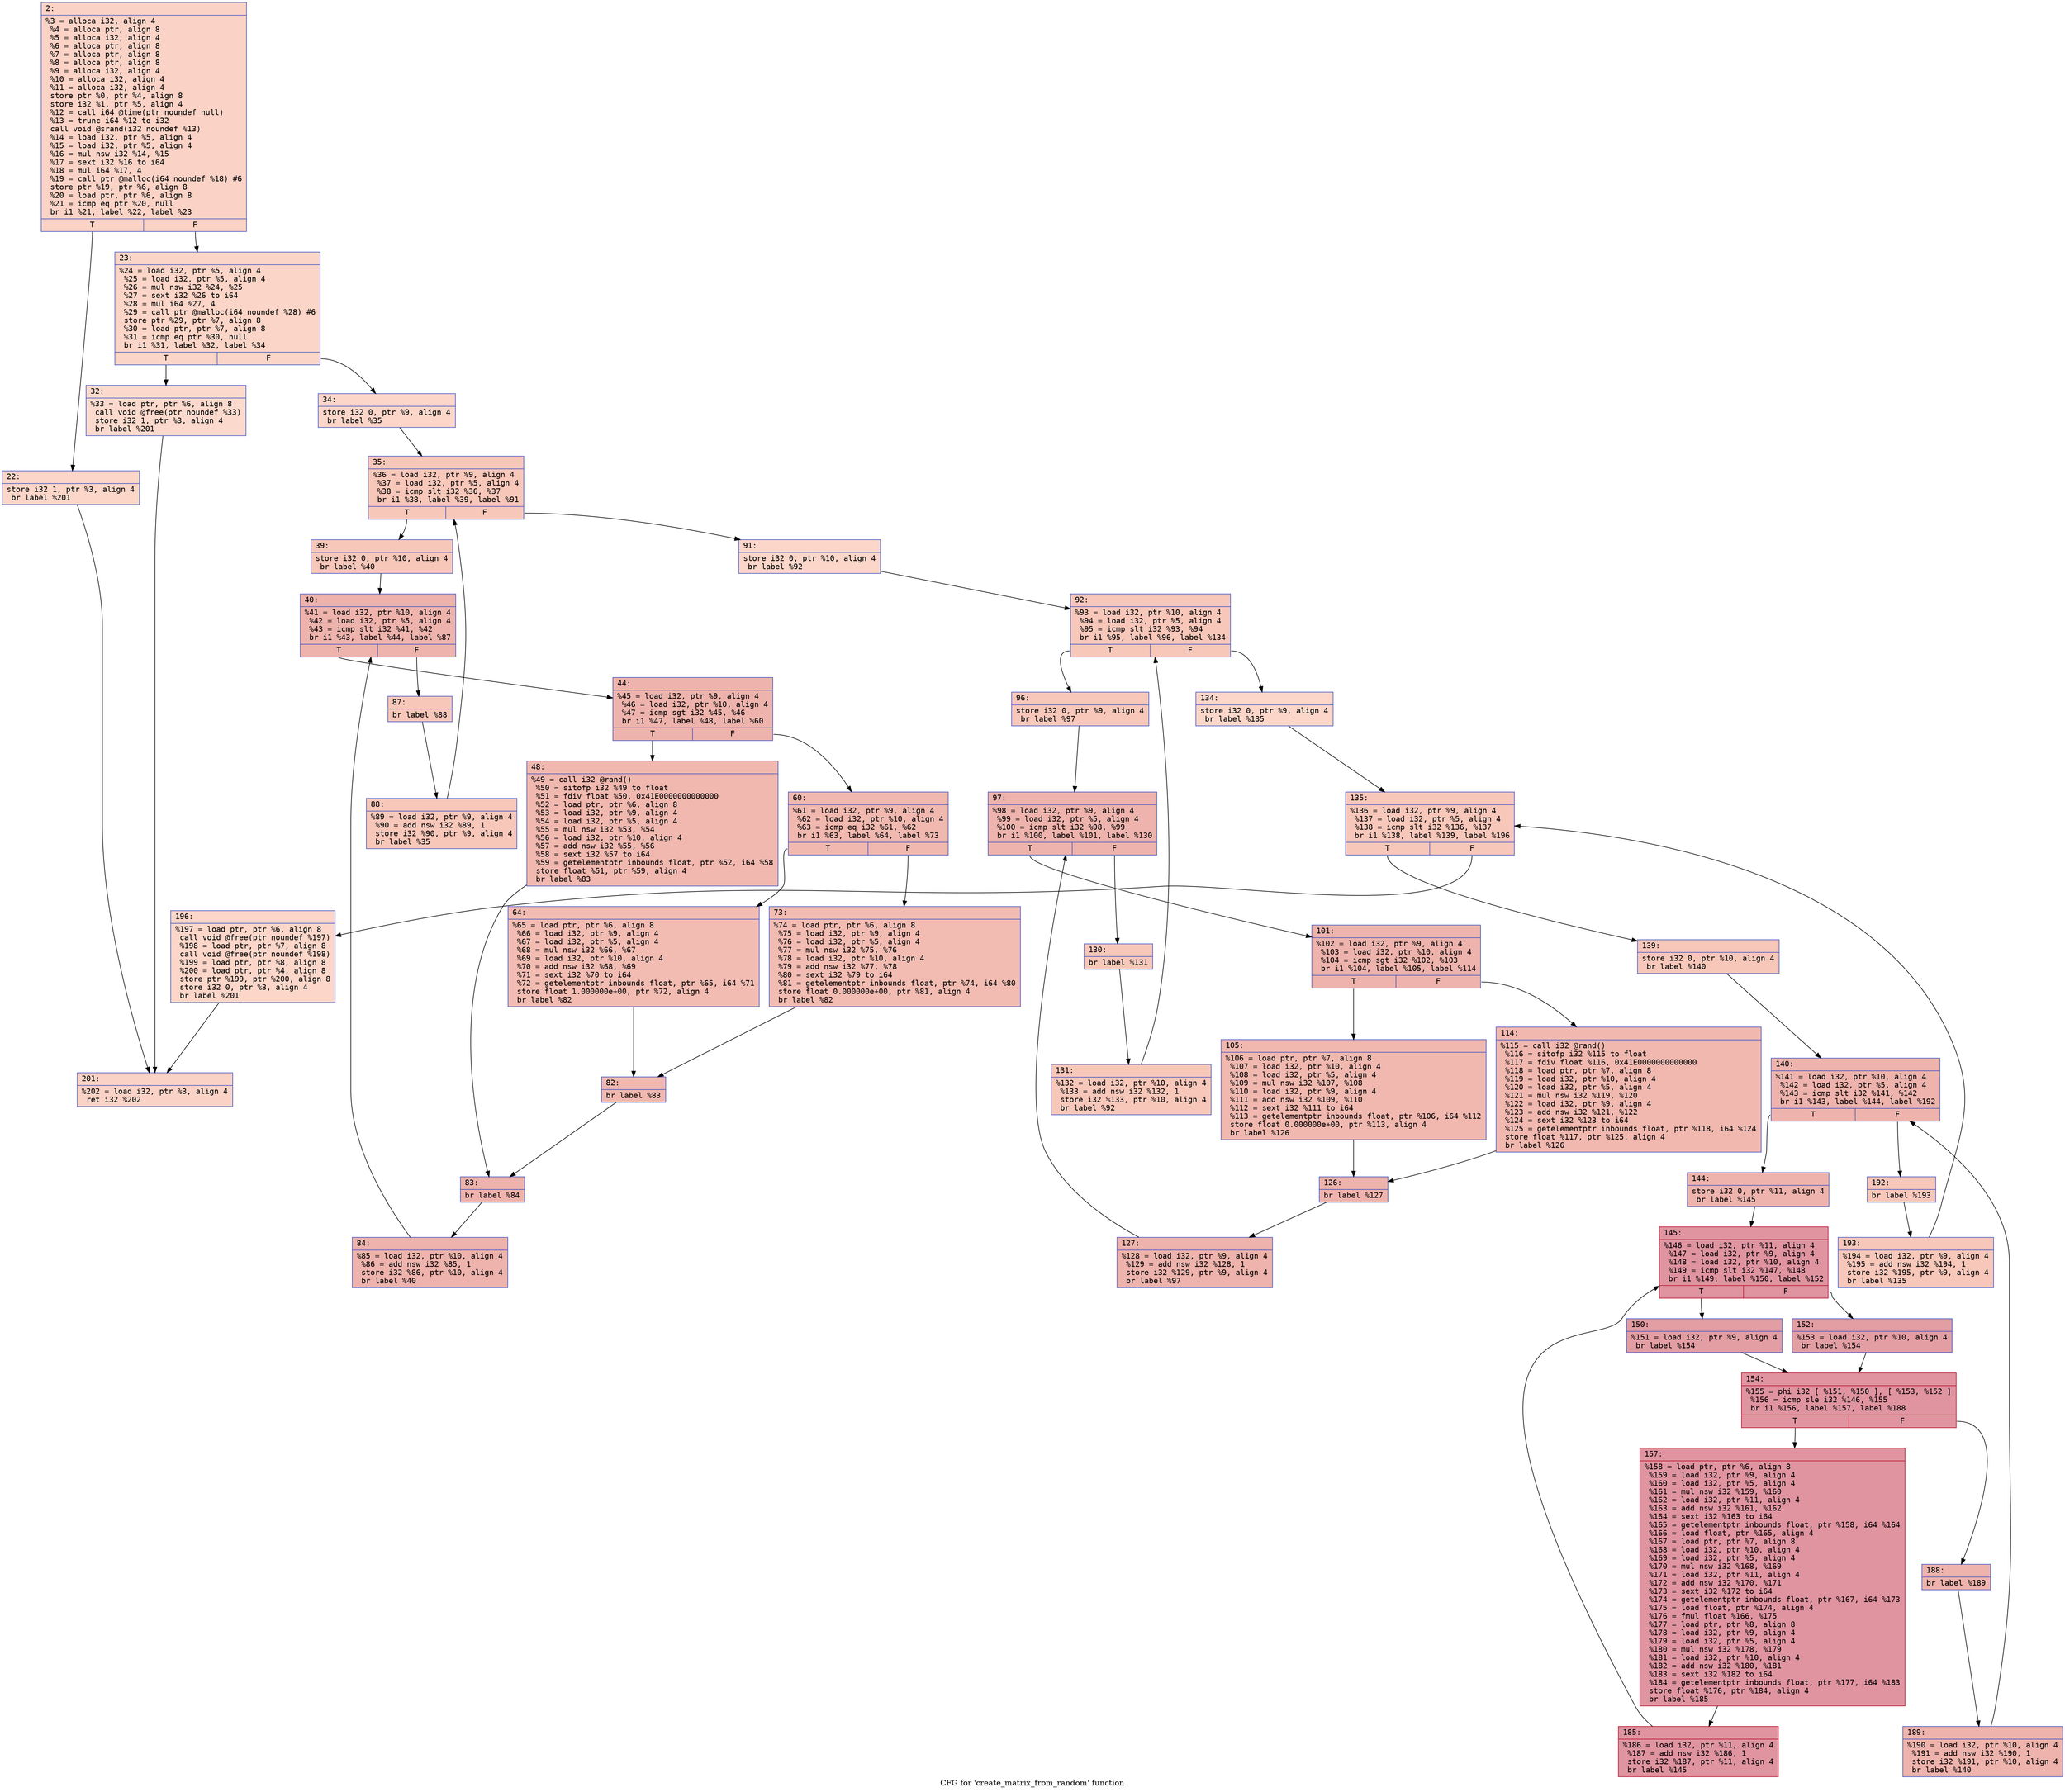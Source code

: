 digraph "CFG for 'create_matrix_from_random' function" {
	label="CFG for 'create_matrix_from_random' function";

	Node0x6000025e6530 [shape=record,color="#3d50c3ff", style=filled, fillcolor="#f59c7d70" fontname="Courier",label="{2:\l|  %3 = alloca i32, align 4\l  %4 = alloca ptr, align 8\l  %5 = alloca i32, align 4\l  %6 = alloca ptr, align 8\l  %7 = alloca ptr, align 8\l  %8 = alloca ptr, align 8\l  %9 = alloca i32, align 4\l  %10 = alloca i32, align 4\l  %11 = alloca i32, align 4\l  store ptr %0, ptr %4, align 8\l  store i32 %1, ptr %5, align 4\l  %12 = call i64 @time(ptr noundef null)\l  %13 = trunc i64 %12 to i32\l  call void @srand(i32 noundef %13)\l  %14 = load i32, ptr %5, align 4\l  %15 = load i32, ptr %5, align 4\l  %16 = mul nsw i32 %14, %15\l  %17 = sext i32 %16 to i64\l  %18 = mul i64 %17, 4\l  %19 = call ptr @malloc(i64 noundef %18) #6\l  store ptr %19, ptr %6, align 8\l  %20 = load ptr, ptr %6, align 8\l  %21 = icmp eq ptr %20, null\l  br i1 %21, label %22, label %23\l|{<s0>T|<s1>F}}"];
	Node0x6000025e6530:s0 -> Node0x6000025e6580[tooltip="2 -> 22\nProbability 37.50%" ];
	Node0x6000025e6530:s1 -> Node0x6000025e65d0[tooltip="2 -> 23\nProbability 62.50%" ];
	Node0x6000025e6580 [shape=record,color="#3d50c3ff", style=filled, fillcolor="#f6a38570" fontname="Courier",label="{22:\l|  store i32 1, ptr %3, align 4\l  br label %201\l}"];
	Node0x6000025e6580 -> Node0x6000025e7340[tooltip="22 -> 201\nProbability 100.00%" ];
	Node0x6000025e65d0 [shape=record,color="#3d50c3ff", style=filled, fillcolor="#f5a08170" fontname="Courier",label="{23:\l|  %24 = load i32, ptr %5, align 4\l  %25 = load i32, ptr %5, align 4\l  %26 = mul nsw i32 %24, %25\l  %27 = sext i32 %26 to i64\l  %28 = mul i64 %27, 4\l  %29 = call ptr @malloc(i64 noundef %28) #6\l  store ptr %29, ptr %7, align 8\l  %30 = load ptr, ptr %7, align 8\l  %31 = icmp eq ptr %30, null\l  br i1 %31, label %32, label %34\l|{<s0>T|<s1>F}}"];
	Node0x6000025e65d0:s0 -> Node0x6000025e6620[tooltip="23 -> 32\nProbability 37.50%" ];
	Node0x6000025e65d0:s1 -> Node0x6000025e6670[tooltip="23 -> 34\nProbability 62.50%" ];
	Node0x6000025e6620 [shape=record,color="#3d50c3ff", style=filled, fillcolor="#f7ac8e70" fontname="Courier",label="{32:\l|  %33 = load ptr, ptr %6, align 8\l  call void @free(ptr noundef %33)\l  store i32 1, ptr %3, align 4\l  br label %201\l}"];
	Node0x6000025e6620 -> Node0x6000025e7340[tooltip="32 -> 201\nProbability 100.00%" ];
	Node0x6000025e6670 [shape=record,color="#3d50c3ff", style=filled, fillcolor="#f6a38570" fontname="Courier",label="{34:\l|  store i32 0, ptr %9, align 4\l  br label %35\l}"];
	Node0x6000025e6670 -> Node0x6000025e66c0[tooltip="34 -> 35\nProbability 100.00%" ];
	Node0x6000025e66c0 [shape=record,color="#3d50c3ff", style=filled, fillcolor="#ec7f6370" fontname="Courier",label="{35:\l|  %36 = load i32, ptr %9, align 4\l  %37 = load i32, ptr %5, align 4\l  %38 = icmp slt i32 %36, %37\l  br i1 %38, label %39, label %91\l|{<s0>T|<s1>F}}"];
	Node0x6000025e66c0:s0 -> Node0x6000025e6710[tooltip="35 -> 39\nProbability 96.88%" ];
	Node0x6000025e66c0:s1 -> Node0x6000025e6ad0[tooltip="35 -> 91\nProbability 3.12%" ];
	Node0x6000025e6710 [shape=record,color="#3d50c3ff", style=filled, fillcolor="#ec7f6370" fontname="Courier",label="{39:\l|  store i32 0, ptr %10, align 4\l  br label %40\l}"];
	Node0x6000025e6710 -> Node0x6000025e6760[tooltip="39 -> 40\nProbability 100.00%" ];
	Node0x6000025e6760 [shape=record,color="#3d50c3ff", style=filled, fillcolor="#d6524470" fontname="Courier",label="{40:\l|  %41 = load i32, ptr %10, align 4\l  %42 = load i32, ptr %5, align 4\l  %43 = icmp slt i32 %41, %42\l  br i1 %43, label %44, label %87\l|{<s0>T|<s1>F}}"];
	Node0x6000025e6760:s0 -> Node0x6000025e67b0[tooltip="40 -> 44\nProbability 96.88%" ];
	Node0x6000025e6760:s1 -> Node0x6000025e6a30[tooltip="40 -> 87\nProbability 3.12%" ];
	Node0x6000025e67b0 [shape=record,color="#3d50c3ff", style=filled, fillcolor="#d6524470" fontname="Courier",label="{44:\l|  %45 = load i32, ptr %9, align 4\l  %46 = load i32, ptr %10, align 4\l  %47 = icmp sgt i32 %45, %46\l  br i1 %47, label %48, label %60\l|{<s0>T|<s1>F}}"];
	Node0x6000025e67b0:s0 -> Node0x6000025e6800[tooltip="44 -> 48\nProbability 50.00%" ];
	Node0x6000025e67b0:s1 -> Node0x6000025e6850[tooltip="44 -> 60\nProbability 50.00%" ];
	Node0x6000025e6800 [shape=record,color="#3d50c3ff", style=filled, fillcolor="#dc5d4a70" fontname="Courier",label="{48:\l|  %49 = call i32 @rand()\l  %50 = sitofp i32 %49 to float\l  %51 = fdiv float %50, 0x41E0000000000000\l  %52 = load ptr, ptr %6, align 8\l  %53 = load i32, ptr %9, align 4\l  %54 = load i32, ptr %5, align 4\l  %55 = mul nsw i32 %53, %54\l  %56 = load i32, ptr %10, align 4\l  %57 = add nsw i32 %55, %56\l  %58 = sext i32 %57 to i64\l  %59 = getelementptr inbounds float, ptr %52, i64 %58\l  store float %51, ptr %59, align 4\l  br label %83\l}"];
	Node0x6000025e6800 -> Node0x6000025e6990[tooltip="48 -> 83\nProbability 100.00%" ];
	Node0x6000025e6850 [shape=record,color="#3d50c3ff", style=filled, fillcolor="#dc5d4a70" fontname="Courier",label="{60:\l|  %61 = load i32, ptr %9, align 4\l  %62 = load i32, ptr %10, align 4\l  %63 = icmp eq i32 %61, %62\l  br i1 %63, label %64, label %73\l|{<s0>T|<s1>F}}"];
	Node0x6000025e6850:s0 -> Node0x6000025e68a0[tooltip="60 -> 64\nProbability 50.00%" ];
	Node0x6000025e6850:s1 -> Node0x6000025e68f0[tooltip="60 -> 73\nProbability 50.00%" ];
	Node0x6000025e68a0 [shape=record,color="#3d50c3ff", style=filled, fillcolor="#e1675170" fontname="Courier",label="{64:\l|  %65 = load ptr, ptr %6, align 8\l  %66 = load i32, ptr %9, align 4\l  %67 = load i32, ptr %5, align 4\l  %68 = mul nsw i32 %66, %67\l  %69 = load i32, ptr %10, align 4\l  %70 = add nsw i32 %68, %69\l  %71 = sext i32 %70 to i64\l  %72 = getelementptr inbounds float, ptr %65, i64 %71\l  store float 1.000000e+00, ptr %72, align 4\l  br label %82\l}"];
	Node0x6000025e68a0 -> Node0x6000025e6940[tooltip="64 -> 82\nProbability 100.00%" ];
	Node0x6000025e68f0 [shape=record,color="#3d50c3ff", style=filled, fillcolor="#e1675170" fontname="Courier",label="{73:\l|  %74 = load ptr, ptr %6, align 8\l  %75 = load i32, ptr %9, align 4\l  %76 = load i32, ptr %5, align 4\l  %77 = mul nsw i32 %75, %76\l  %78 = load i32, ptr %10, align 4\l  %79 = add nsw i32 %77, %78\l  %80 = sext i32 %79 to i64\l  %81 = getelementptr inbounds float, ptr %74, i64 %80\l  store float 0.000000e+00, ptr %81, align 4\l  br label %82\l}"];
	Node0x6000025e68f0 -> Node0x6000025e6940[tooltip="73 -> 82\nProbability 100.00%" ];
	Node0x6000025e6940 [shape=record,color="#3d50c3ff", style=filled, fillcolor="#dc5d4a70" fontname="Courier",label="{82:\l|  br label %83\l}"];
	Node0x6000025e6940 -> Node0x6000025e6990[tooltip="82 -> 83\nProbability 100.00%" ];
	Node0x6000025e6990 [shape=record,color="#3d50c3ff", style=filled, fillcolor="#d6524470" fontname="Courier",label="{83:\l|  br label %84\l}"];
	Node0x6000025e6990 -> Node0x6000025e69e0[tooltip="83 -> 84\nProbability 100.00%" ];
	Node0x6000025e69e0 [shape=record,color="#3d50c3ff", style=filled, fillcolor="#d6524470" fontname="Courier",label="{84:\l|  %85 = load i32, ptr %10, align 4\l  %86 = add nsw i32 %85, 1\l  store i32 %86, ptr %10, align 4\l  br label %40\l}"];
	Node0x6000025e69e0 -> Node0x6000025e6760[tooltip="84 -> 40\nProbability 100.00%" ];
	Node0x6000025e6a30 [shape=record,color="#3d50c3ff", style=filled, fillcolor="#ec7f6370" fontname="Courier",label="{87:\l|  br label %88\l}"];
	Node0x6000025e6a30 -> Node0x6000025e6a80[tooltip="87 -> 88\nProbability 100.00%" ];
	Node0x6000025e6a80 [shape=record,color="#3d50c3ff", style=filled, fillcolor="#ec7f6370" fontname="Courier",label="{88:\l|  %89 = load i32, ptr %9, align 4\l  %90 = add nsw i32 %89, 1\l  store i32 %90, ptr %9, align 4\l  br label %35\l}"];
	Node0x6000025e6a80 -> Node0x6000025e66c0[tooltip="88 -> 35\nProbability 100.00%" ];
	Node0x6000025e6ad0 [shape=record,color="#3d50c3ff", style=filled, fillcolor="#f6a38570" fontname="Courier",label="{91:\l|  store i32 0, ptr %10, align 4\l  br label %92\l}"];
	Node0x6000025e6ad0 -> Node0x6000025e6b20[tooltip="91 -> 92\nProbability 100.00%" ];
	Node0x6000025e6b20 [shape=record,color="#3d50c3ff", style=filled, fillcolor="#ec7f6370" fontname="Courier",label="{92:\l|  %93 = load i32, ptr %10, align 4\l  %94 = load i32, ptr %5, align 4\l  %95 = icmp slt i32 %93, %94\l  br i1 %95, label %96, label %134\l|{<s0>T|<s1>F}}"];
	Node0x6000025e6b20:s0 -> Node0x6000025e6b70[tooltip="92 -> 96\nProbability 96.88%" ];
	Node0x6000025e6b20:s1 -> Node0x6000025e6e40[tooltip="92 -> 134\nProbability 3.12%" ];
	Node0x6000025e6b70 [shape=record,color="#3d50c3ff", style=filled, fillcolor="#ec7f6370" fontname="Courier",label="{96:\l|  store i32 0, ptr %9, align 4\l  br label %97\l}"];
	Node0x6000025e6b70 -> Node0x6000025e6bc0[tooltip="96 -> 97\nProbability 100.00%" ];
	Node0x6000025e6bc0 [shape=record,color="#3d50c3ff", style=filled, fillcolor="#d6524470" fontname="Courier",label="{97:\l|  %98 = load i32, ptr %9, align 4\l  %99 = load i32, ptr %5, align 4\l  %100 = icmp slt i32 %98, %99\l  br i1 %100, label %101, label %130\l|{<s0>T|<s1>F}}"];
	Node0x6000025e6bc0:s0 -> Node0x6000025e6c10[tooltip="97 -> 101\nProbability 96.88%" ];
	Node0x6000025e6bc0:s1 -> Node0x6000025e6da0[tooltip="97 -> 130\nProbability 3.12%" ];
	Node0x6000025e6c10 [shape=record,color="#3d50c3ff", style=filled, fillcolor="#d6524470" fontname="Courier",label="{101:\l|  %102 = load i32, ptr %9, align 4\l  %103 = load i32, ptr %10, align 4\l  %104 = icmp sgt i32 %102, %103\l  br i1 %104, label %105, label %114\l|{<s0>T|<s1>F}}"];
	Node0x6000025e6c10:s0 -> Node0x6000025e6c60[tooltip="101 -> 105\nProbability 50.00%" ];
	Node0x6000025e6c10:s1 -> Node0x6000025e6cb0[tooltip="101 -> 114\nProbability 50.00%" ];
	Node0x6000025e6c60 [shape=record,color="#3d50c3ff", style=filled, fillcolor="#dc5d4a70" fontname="Courier",label="{105:\l|  %106 = load ptr, ptr %7, align 8\l  %107 = load i32, ptr %10, align 4\l  %108 = load i32, ptr %5, align 4\l  %109 = mul nsw i32 %107, %108\l  %110 = load i32, ptr %9, align 4\l  %111 = add nsw i32 %109, %110\l  %112 = sext i32 %111 to i64\l  %113 = getelementptr inbounds float, ptr %106, i64 %112\l  store float 0.000000e+00, ptr %113, align 4\l  br label %126\l}"];
	Node0x6000025e6c60 -> Node0x6000025e6d00[tooltip="105 -> 126\nProbability 100.00%" ];
	Node0x6000025e6cb0 [shape=record,color="#3d50c3ff", style=filled, fillcolor="#dc5d4a70" fontname="Courier",label="{114:\l|  %115 = call i32 @rand()\l  %116 = sitofp i32 %115 to float\l  %117 = fdiv float %116, 0x41E0000000000000\l  %118 = load ptr, ptr %7, align 8\l  %119 = load i32, ptr %10, align 4\l  %120 = load i32, ptr %5, align 4\l  %121 = mul nsw i32 %119, %120\l  %122 = load i32, ptr %9, align 4\l  %123 = add nsw i32 %121, %122\l  %124 = sext i32 %123 to i64\l  %125 = getelementptr inbounds float, ptr %118, i64 %124\l  store float %117, ptr %125, align 4\l  br label %126\l}"];
	Node0x6000025e6cb0 -> Node0x6000025e6d00[tooltip="114 -> 126\nProbability 100.00%" ];
	Node0x6000025e6d00 [shape=record,color="#3d50c3ff", style=filled, fillcolor="#d6524470" fontname="Courier",label="{126:\l|  br label %127\l}"];
	Node0x6000025e6d00 -> Node0x6000025e6d50[tooltip="126 -> 127\nProbability 100.00%" ];
	Node0x6000025e6d50 [shape=record,color="#3d50c3ff", style=filled, fillcolor="#d6524470" fontname="Courier",label="{127:\l|  %128 = load i32, ptr %9, align 4\l  %129 = add nsw i32 %128, 1\l  store i32 %129, ptr %9, align 4\l  br label %97\l}"];
	Node0x6000025e6d50 -> Node0x6000025e6bc0[tooltip="127 -> 97\nProbability 100.00%" ];
	Node0x6000025e6da0 [shape=record,color="#3d50c3ff", style=filled, fillcolor="#ec7f6370" fontname="Courier",label="{130:\l|  br label %131\l}"];
	Node0x6000025e6da0 -> Node0x6000025e6df0[tooltip="130 -> 131\nProbability 100.00%" ];
	Node0x6000025e6df0 [shape=record,color="#3d50c3ff", style=filled, fillcolor="#ec7f6370" fontname="Courier",label="{131:\l|  %132 = load i32, ptr %10, align 4\l  %133 = add nsw i32 %132, 1\l  store i32 %133, ptr %10, align 4\l  br label %92\l}"];
	Node0x6000025e6df0 -> Node0x6000025e6b20[tooltip="131 -> 92\nProbability 100.00%" ];
	Node0x6000025e6e40 [shape=record,color="#3d50c3ff", style=filled, fillcolor="#f6a38570" fontname="Courier",label="{134:\l|  store i32 0, ptr %9, align 4\l  br label %135\l}"];
	Node0x6000025e6e40 -> Node0x6000025e6e90[tooltip="134 -> 135\nProbability 100.00%" ];
	Node0x6000025e6e90 [shape=record,color="#3d50c3ff", style=filled, fillcolor="#ec7f6370" fontname="Courier",label="{135:\l|  %136 = load i32, ptr %9, align 4\l  %137 = load i32, ptr %5, align 4\l  %138 = icmp slt i32 %136, %137\l  br i1 %138, label %139, label %196\l|{<s0>T|<s1>F}}"];
	Node0x6000025e6e90:s0 -> Node0x6000025e6ee0[tooltip="135 -> 139\nProbability 96.88%" ];
	Node0x6000025e6e90:s1 -> Node0x6000025e72f0[tooltip="135 -> 196\nProbability 3.12%" ];
	Node0x6000025e6ee0 [shape=record,color="#3d50c3ff", style=filled, fillcolor="#ec7f6370" fontname="Courier",label="{139:\l|  store i32 0, ptr %10, align 4\l  br label %140\l}"];
	Node0x6000025e6ee0 -> Node0x6000025e6f30[tooltip="139 -> 140\nProbability 100.00%" ];
	Node0x6000025e6f30 [shape=record,color="#3d50c3ff", style=filled, fillcolor="#d6524470" fontname="Courier",label="{140:\l|  %141 = load i32, ptr %10, align 4\l  %142 = load i32, ptr %5, align 4\l  %143 = icmp slt i32 %141, %142\l  br i1 %143, label %144, label %192\l|{<s0>T|<s1>F}}"];
	Node0x6000025e6f30:s0 -> Node0x6000025e6f80[tooltip="140 -> 144\nProbability 96.88%" ];
	Node0x6000025e6f30:s1 -> Node0x6000025e7250[tooltip="140 -> 192\nProbability 3.12%" ];
	Node0x6000025e6f80 [shape=record,color="#3d50c3ff", style=filled, fillcolor="#d6524470" fontname="Courier",label="{144:\l|  store i32 0, ptr %11, align 4\l  br label %145\l}"];
	Node0x6000025e6f80 -> Node0x6000025e6fd0[tooltip="144 -> 145\nProbability 100.00%" ];
	Node0x6000025e6fd0 [shape=record,color="#b70d28ff", style=filled, fillcolor="#b70d2870" fontname="Courier",label="{145:\l|  %146 = load i32, ptr %11, align 4\l  %147 = load i32, ptr %9, align 4\l  %148 = load i32, ptr %10, align 4\l  %149 = icmp slt i32 %147, %148\l  br i1 %149, label %150, label %152\l|{<s0>T|<s1>F}}"];
	Node0x6000025e6fd0:s0 -> Node0x6000025e7020[tooltip="145 -> 150\nProbability 50.00%" ];
	Node0x6000025e6fd0:s1 -> Node0x6000025e7070[tooltip="145 -> 152\nProbability 50.00%" ];
	Node0x6000025e7020 [shape=record,color="#3d50c3ff", style=filled, fillcolor="#be242e70" fontname="Courier",label="{150:\l|  %151 = load i32, ptr %9, align 4\l  br label %154\l}"];
	Node0x6000025e7020 -> Node0x6000025e70c0[tooltip="150 -> 154\nProbability 100.00%" ];
	Node0x6000025e7070 [shape=record,color="#3d50c3ff", style=filled, fillcolor="#be242e70" fontname="Courier",label="{152:\l|  %153 = load i32, ptr %10, align 4\l  br label %154\l}"];
	Node0x6000025e7070 -> Node0x6000025e70c0[tooltip="152 -> 154\nProbability 100.00%" ];
	Node0x6000025e70c0 [shape=record,color="#b70d28ff", style=filled, fillcolor="#b70d2870" fontname="Courier",label="{154:\l|  %155 = phi i32 [ %151, %150 ], [ %153, %152 ]\l  %156 = icmp sle i32 %146, %155\l  br i1 %156, label %157, label %188\l|{<s0>T|<s1>F}}"];
	Node0x6000025e70c0:s0 -> Node0x6000025e7110[tooltip="154 -> 157\nProbability 96.88%" ];
	Node0x6000025e70c0:s1 -> Node0x6000025e71b0[tooltip="154 -> 188\nProbability 3.12%" ];
	Node0x6000025e7110 [shape=record,color="#b70d28ff", style=filled, fillcolor="#b70d2870" fontname="Courier",label="{157:\l|  %158 = load ptr, ptr %6, align 8\l  %159 = load i32, ptr %9, align 4\l  %160 = load i32, ptr %5, align 4\l  %161 = mul nsw i32 %159, %160\l  %162 = load i32, ptr %11, align 4\l  %163 = add nsw i32 %161, %162\l  %164 = sext i32 %163 to i64\l  %165 = getelementptr inbounds float, ptr %158, i64 %164\l  %166 = load float, ptr %165, align 4\l  %167 = load ptr, ptr %7, align 8\l  %168 = load i32, ptr %10, align 4\l  %169 = load i32, ptr %5, align 4\l  %170 = mul nsw i32 %168, %169\l  %171 = load i32, ptr %11, align 4\l  %172 = add nsw i32 %170, %171\l  %173 = sext i32 %172 to i64\l  %174 = getelementptr inbounds float, ptr %167, i64 %173\l  %175 = load float, ptr %174, align 4\l  %176 = fmul float %166, %175\l  %177 = load ptr, ptr %8, align 8\l  %178 = load i32, ptr %9, align 4\l  %179 = load i32, ptr %5, align 4\l  %180 = mul nsw i32 %178, %179\l  %181 = load i32, ptr %10, align 4\l  %182 = add nsw i32 %180, %181\l  %183 = sext i32 %182 to i64\l  %184 = getelementptr inbounds float, ptr %177, i64 %183\l  store float %176, ptr %184, align 4\l  br label %185\l}"];
	Node0x6000025e7110 -> Node0x6000025e7160[tooltip="157 -> 185\nProbability 100.00%" ];
	Node0x6000025e7160 [shape=record,color="#b70d28ff", style=filled, fillcolor="#b70d2870" fontname="Courier",label="{185:\l|  %186 = load i32, ptr %11, align 4\l  %187 = add nsw i32 %186, 1\l  store i32 %187, ptr %11, align 4\l  br label %145\l}"];
	Node0x6000025e7160 -> Node0x6000025e6fd0[tooltip="185 -> 145\nProbability 100.00%" ];
	Node0x6000025e71b0 [shape=record,color="#3d50c3ff", style=filled, fillcolor="#d6524470" fontname="Courier",label="{188:\l|  br label %189\l}"];
	Node0x6000025e71b0 -> Node0x6000025e7200[tooltip="188 -> 189\nProbability 100.00%" ];
	Node0x6000025e7200 [shape=record,color="#3d50c3ff", style=filled, fillcolor="#d6524470" fontname="Courier",label="{189:\l|  %190 = load i32, ptr %10, align 4\l  %191 = add nsw i32 %190, 1\l  store i32 %191, ptr %10, align 4\l  br label %140\l}"];
	Node0x6000025e7200 -> Node0x6000025e6f30[tooltip="189 -> 140\nProbability 100.00%" ];
	Node0x6000025e7250 [shape=record,color="#3d50c3ff", style=filled, fillcolor="#ec7f6370" fontname="Courier",label="{192:\l|  br label %193\l}"];
	Node0x6000025e7250 -> Node0x6000025e72a0[tooltip="192 -> 193\nProbability 100.00%" ];
	Node0x6000025e72a0 [shape=record,color="#3d50c3ff", style=filled, fillcolor="#ec7f6370" fontname="Courier",label="{193:\l|  %194 = load i32, ptr %9, align 4\l  %195 = add nsw i32 %194, 1\l  store i32 %195, ptr %9, align 4\l  br label %135\l}"];
	Node0x6000025e72a0 -> Node0x6000025e6e90[tooltip="193 -> 135\nProbability 100.00%" ];
	Node0x6000025e72f0 [shape=record,color="#3d50c3ff", style=filled, fillcolor="#f6a38570" fontname="Courier",label="{196:\l|  %197 = load ptr, ptr %6, align 8\l  call void @free(ptr noundef %197)\l  %198 = load ptr, ptr %7, align 8\l  call void @free(ptr noundef %198)\l  %199 = load ptr, ptr %8, align 8\l  %200 = load ptr, ptr %4, align 8\l  store ptr %199, ptr %200, align 8\l  store i32 0, ptr %3, align 4\l  br label %201\l}"];
	Node0x6000025e72f0 -> Node0x6000025e7340[tooltip="196 -> 201\nProbability 100.00%" ];
	Node0x6000025e7340 [shape=record,color="#3d50c3ff", style=filled, fillcolor="#f59c7d70" fontname="Courier",label="{201:\l|  %202 = load i32, ptr %3, align 4\l  ret i32 %202\l}"];
}
